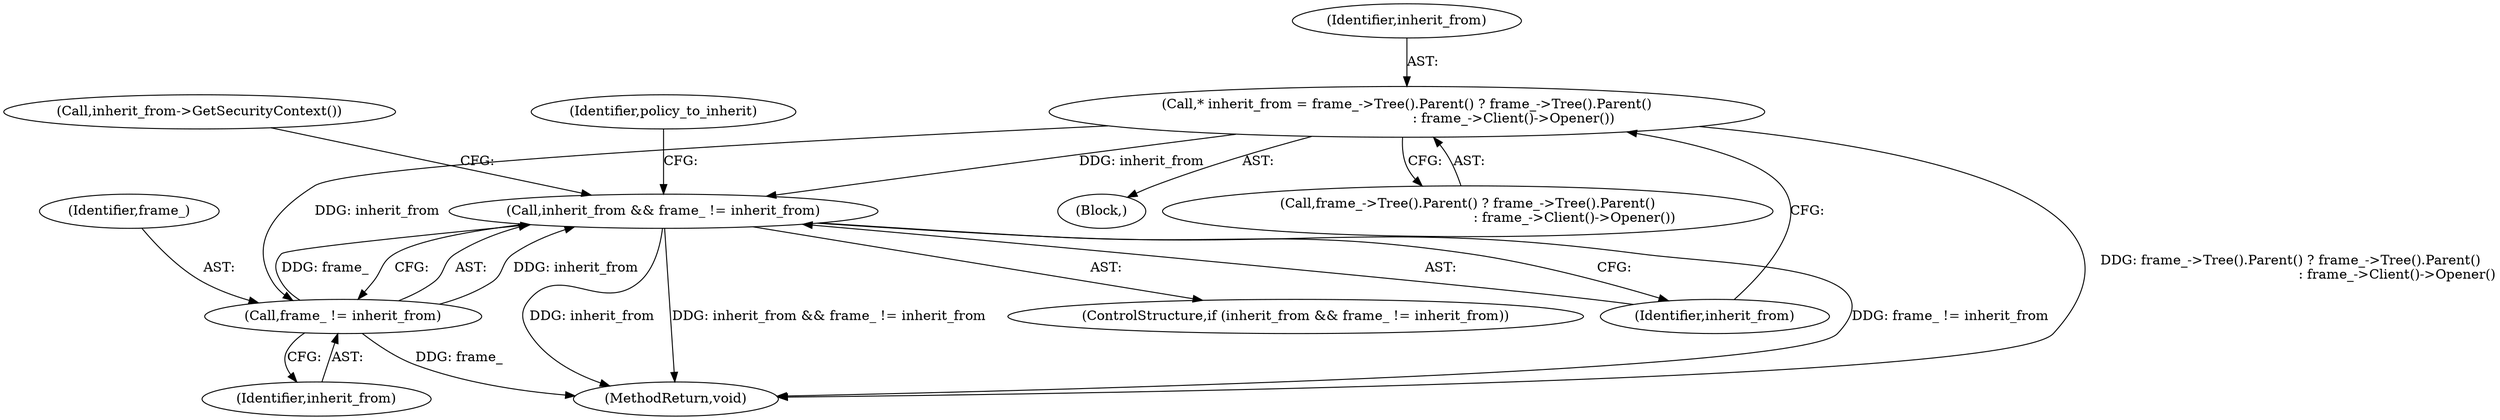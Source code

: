 digraph "0_Chrome_d683fb12566eaec180ee0e0506288f46cc7a43e7@pointer" {
"1000121" [label="(Call,* inherit_from = frame_->Tree().Parent() ? frame_->Tree().Parent()\n                                                  : frame_->Client()->Opener())"];
"1000128" [label="(Call,inherit_from && frame_ != inherit_from)"];
"1000130" [label="(Call,frame_ != inherit_from)"];
"1000122" [label="(Identifier,inherit_from)"];
"1000128" [label="(Call,inherit_from && frame_ != inherit_from)"];
"1000127" [label="(ControlStructure,if (inherit_from && frame_ != inherit_from))"];
"1000121" [label="(Call,* inherit_from = frame_->Tree().Parent() ? frame_->Tree().Parent()\n                                                  : frame_->Client()->Opener())"];
"1000119" [label="(Block,)"];
"1000162" [label="(MethodReturn,void)"];
"1000136" [label="(Call,inherit_from->GetSecurityContext())"];
"1000158" [label="(Identifier,policy_to_inherit)"];
"1000131" [label="(Identifier,frame_)"];
"1000130" [label="(Call,frame_ != inherit_from)"];
"1000123" [label="(Call,frame_->Tree().Parent() ? frame_->Tree().Parent()\n                                                  : frame_->Client()->Opener())"];
"1000129" [label="(Identifier,inherit_from)"];
"1000132" [label="(Identifier,inherit_from)"];
"1000121" -> "1000119"  [label="AST: "];
"1000121" -> "1000123"  [label="CFG: "];
"1000122" -> "1000121"  [label="AST: "];
"1000123" -> "1000121"  [label="AST: "];
"1000129" -> "1000121"  [label="CFG: "];
"1000121" -> "1000162"  [label="DDG: frame_->Tree().Parent() ? frame_->Tree().Parent()\n                                                  : frame_->Client()->Opener()"];
"1000121" -> "1000128"  [label="DDG: inherit_from"];
"1000121" -> "1000130"  [label="DDG: inherit_from"];
"1000128" -> "1000127"  [label="AST: "];
"1000128" -> "1000129"  [label="CFG: "];
"1000128" -> "1000130"  [label="CFG: "];
"1000129" -> "1000128"  [label="AST: "];
"1000130" -> "1000128"  [label="AST: "];
"1000136" -> "1000128"  [label="CFG: "];
"1000158" -> "1000128"  [label="CFG: "];
"1000128" -> "1000162"  [label="DDG: frame_ != inherit_from"];
"1000128" -> "1000162"  [label="DDG: inherit_from"];
"1000128" -> "1000162"  [label="DDG: inherit_from && frame_ != inherit_from"];
"1000130" -> "1000128"  [label="DDG: inherit_from"];
"1000130" -> "1000128"  [label="DDG: frame_"];
"1000130" -> "1000132"  [label="CFG: "];
"1000131" -> "1000130"  [label="AST: "];
"1000132" -> "1000130"  [label="AST: "];
"1000130" -> "1000162"  [label="DDG: frame_"];
}
